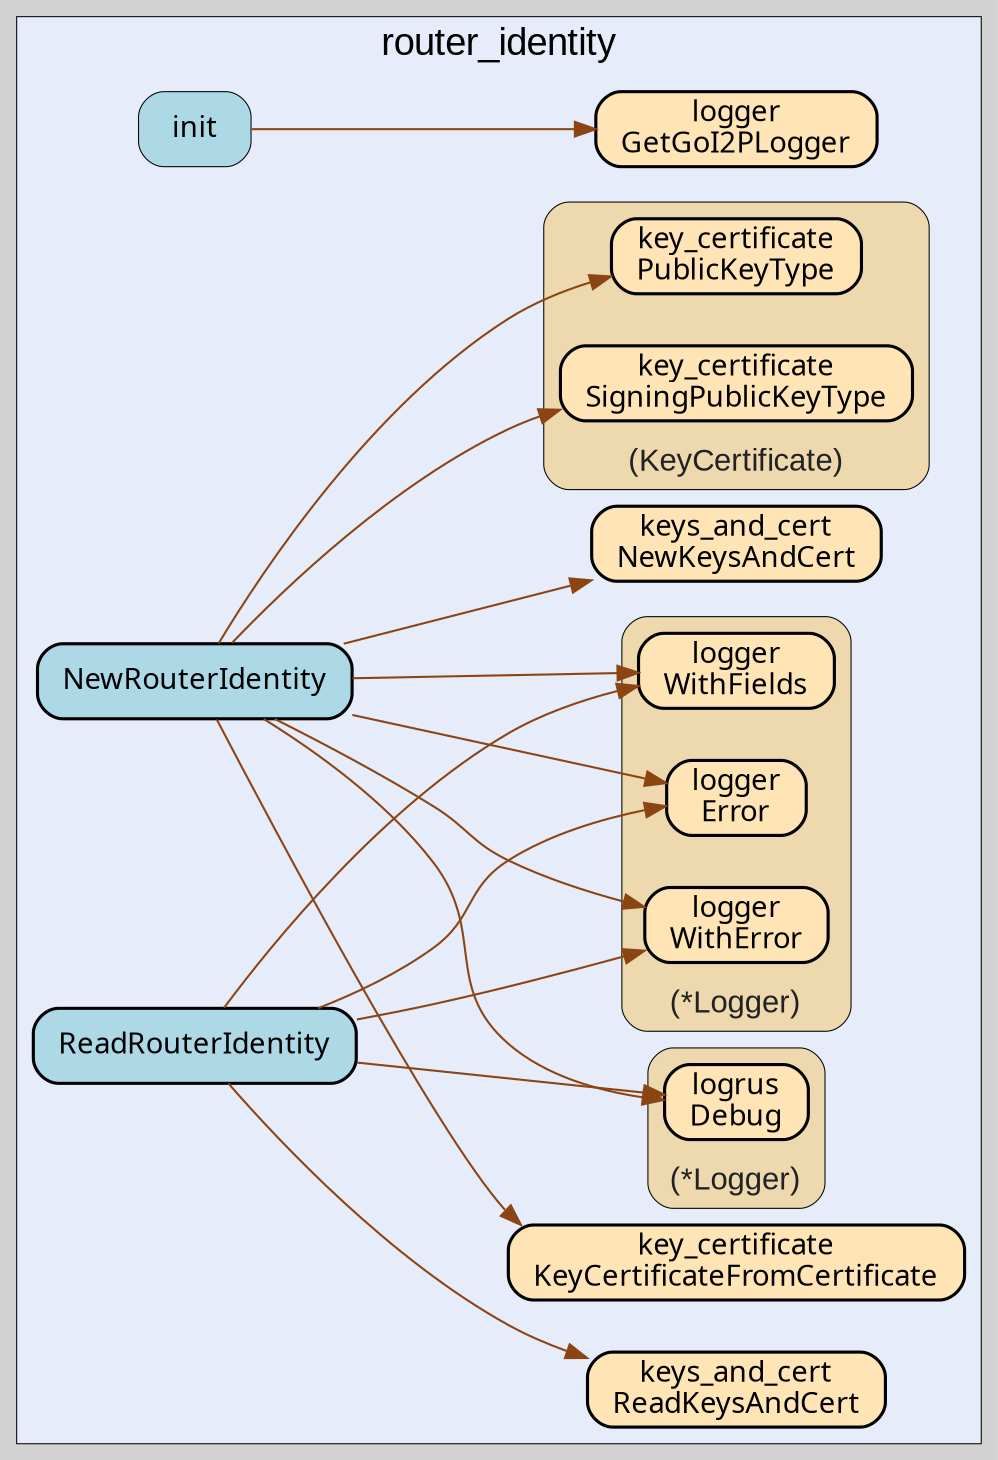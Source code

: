 digraph gocallvis {
    label="";
    labeljust="l";
    fontname="Arial";
    fontsize="14";
    rankdir="LR";
    bgcolor="lightgray";
    style="solid";
    penwidth="0.5";
    pad="0.0";
    nodesep="0.35";

    node [shape="box" style="filled,rounded" fillcolor="honeydew" fontname="Verdana" penwidth="1.0" margin="0.16,0.0"];
    edge [minlen="2"]

    subgraph "cluster_focus" {
        bgcolor="#e6ecfa";
label="router_identity";
labelloc="t";
labeljust="c";
fontsize="18";
        
        "github.com/go-i2p/common/router_identity.init" [ fillcolor="lightblue" label="init" penwidth="0.5" tooltip="github.com/go-i2p/common/router_identity.init | defined in .:0\nat router_identity.go:14: calling [github.com/go-i2p/logger.GetGoI2PLogger]" ]
        "github.com/go-i2p/logger.GetGoI2PLogger" [ label="logger\nGetGoI2PLogger" penwidth="1.5" tooltip="github.com/go-i2p/logger.GetGoI2PLogger | defined in log.go:120" fillcolor="moccasin" ]
        "github.com/go-i2p/common/router_identity.NewRouterIdentity" [ label="NewRouterIdentity" penwidth="1.5" tooltip="github.com/go-i2p/common/router_identity.NewRouterIdentity | defined in router_identity.go:55\nat router_identity.go:62: calling [(*github.com/go-i2p/logger.Logger).WithError]\nat router_identity.go:69: calling [(*github.com/go-i2p/logger.Logger).WithError]\nat router_identity.go:67: calling [github.com/go-i2p/common/keys_and_cert.NewKeysAndCert]\nat router_identity.go:79: calling [(github.com/go-i2p/common/key_certificate.KeyCertificate).PublicKeyType]\nat router_identity.go:80: calling [(github.com/go-i2p/common/key_certificate.KeyCertificate).SigningPublicKeyType]\nat router_identity.go:78: calling [(*github.com/go-i2p/logger.Logger).WithFields]\nat router_identity.go:62: calling [(*github.com/go-i2p/logger.Logger).Error]\nat router_identity.go:69: calling [(*github.com/go-i2p/logger.Logger).Error]\nat router_identity.go:56: calling [(*github.com/sirupsen/logrus.Logger).Debug]\nat router_identity.go:82: calling [(*github.com/sirupsen/logrus.Logger).Debug]\nat router_identity.go:60: calling [github.com/go-i2p/common/key_certificate.KeyCertificateFromCertificate]" fillcolor="lightblue" ]
        "github.com/go-i2p/common/key_certificate.KeyCertificateFromCertificate" [ fillcolor="moccasin" label="key_certificate\nKeyCertificateFromCertificate" penwidth="1.5" tooltip="github.com/go-i2p/common/key_certificate.KeyCertificateFromCertificate | defined in key_certificate.go:399" ]
        "github.com/go-i2p/common/keys_and_cert.NewKeysAndCert" [ fillcolor="moccasin" label="keys_and_cert\nNewKeysAndCert" penwidth="1.5" tooltip="github.com/go-i2p/common/keys_and_cert.NewKeysAndCert | defined in keys_and_cert.go:306" ]
        "github.com/go-i2p/common/router_identity.ReadRouterIdentity" [ fillcolor="lightblue" label="ReadRouterIdentity" penwidth="1.5" tooltip="github.com/go-i2p/common/router_identity.ReadRouterIdentity | defined in router_identity.go:37\nat router_identity.go:38: calling [(*github.com/go-i2p/logger.Logger).WithFields]\nat router_identity.go:49: calling [(*github.com/go-i2p/logger.Logger).WithFields]\nat router_identity.go:40: calling [(*github.com/sirupsen/logrus.Logger).Debug]\nat router_identity.go:51: calling [(*github.com/sirupsen/logrus.Logger).Debug]\nat router_identity.go:41: calling [github.com/go-i2p/common/keys_and_cert.ReadKeysAndCert]\nat router_identity.go:43: calling [(*github.com/go-i2p/logger.Logger).WithError]\nat router_identity.go:43: calling [(*github.com/go-i2p/logger.Logger).Error]" ]
        "github.com/go-i2p/common/keys_and_cert.ReadKeysAndCert" [ label="keys_and_cert\nReadKeysAndCert" penwidth="1.5" tooltip="github.com/go-i2p/common/keys_and_cert.ReadKeysAndCert | defined in keys_and_cert.go:145" fillcolor="moccasin" ]
        
        subgraph "cluster_*github.com/go-i2p/logger.Logger" {
        fontsize="15";
fontcolor="#222222";
labelloc="b";
style="rounded,filled";
fillcolor="wheat2";
label="(*Logger)";
tooltip="type: *github.com/go-i2p/logger.Logger";
penwidth="0.5";
        
        "(*github.com/go-i2p/logger.Logger).WithError" [ fillcolor="moccasin" label="logger\nWithError" penwidth="1.5" tooltip="(*github.com/go-i2p/logger.Logger).WithError | defined in log.go:66" ]
        "(*github.com/go-i2p/logger.Logger).Error" [ fillcolor="moccasin" label="logger\nError" penwidth="1.5" tooltip="(*github.com/go-i2p/logger.Logger).Error | defined in log.go:42" ]
        "(*github.com/go-i2p/logger.Logger).WithFields" [ fillcolor="moccasin" label="logger\nWithFields" penwidth="1.5" tooltip="(*github.com/go-i2p/logger.Logger).WithFields | defined in log.go:60" ]
        
    }

        subgraph "cluster_*github.com/sirupsen/logrus.Logger" {
        tooltip="type: *github.com/sirupsen/logrus.Logger";
penwidth="0.5";
fontsize="15";
fontcolor="#222222";
labelloc="b";
style="rounded,filled";
fillcolor="wheat2";
label="(*Logger)";
        
        "(*github.com/sirupsen/logrus.Logger).Debug" [ fillcolor="moccasin" label="logrus\nDebug" penwidth="1.5" tooltip="(*github.com/sirupsen/logrus.Logger).Debug | defined in logger.go:221" ]
        
    }

        subgraph "cluster_github.com/go-i2p/common/key_certificate.KeyCertificate" {
        labelloc="b";
style="rounded,filled";
fillcolor="wheat2";
label="(KeyCertificate)";
tooltip="type: github.com/go-i2p/common/key_certificate.KeyCertificate";
penwidth="0.5";
fontsize="15";
fontcolor="#222222";
        
        "(github.com/go-i2p/common/key_certificate.KeyCertificate).PublicKeyType" [ fillcolor="moccasin" label="key_certificate\nPublicKeyType" penwidth="1.5" tooltip="(github.com/go-i2p/common/key_certificate.KeyCertificate).PublicKeyType | defined in key_certificate.go:130" ]
        "(github.com/go-i2p/common/key_certificate.KeyCertificate).SigningPublicKeyType" [ label="key_certificate\nSigningPublicKeyType" penwidth="1.5" tooltip="(github.com/go-i2p/common/key_certificate.KeyCertificate).SigningPublicKeyType | defined in key_certificate.go:121" fillcolor="moccasin" ]
        
    }

    }

    "github.com/go-i2p/common/router_identity.NewRouterIdentity" -> "(*github.com/go-i2p/logger.Logger).WithError" [ color="saddlebrown" tooltip="at router_identity.go:62: calling [(*github.com/go-i2p/logger.Logger).WithError]\nat router_identity.go:69: calling [(*github.com/go-i2p/logger.Logger).WithError]" ]
    "github.com/go-i2p/common/router_identity.NewRouterIdentity" -> "github.com/go-i2p/common/keys_and_cert.NewKeysAndCert" [ color="saddlebrown" tooltip="at router_identity.go:67: calling [github.com/go-i2p/common/keys_and_cert.NewKeysAndCert]" ]
    "github.com/go-i2p/common/router_identity.NewRouterIdentity" -> "(github.com/go-i2p/common/key_certificate.KeyCertificate).PublicKeyType" [ color="saddlebrown" tooltip="at router_identity.go:79: calling [(github.com/go-i2p/common/key_certificate.KeyCertificate).PublicKeyType]" ]
    "github.com/go-i2p/common/router_identity.NewRouterIdentity" -> "(github.com/go-i2p/common/key_certificate.KeyCertificate).SigningPublicKeyType" [ color="saddlebrown" tooltip="at router_identity.go:80: calling [(github.com/go-i2p/common/key_certificate.KeyCertificate).SigningPublicKeyType]" ]
    "github.com/go-i2p/common/router_identity.NewRouterIdentity" -> "(*github.com/go-i2p/logger.Logger).WithFields" [ color="saddlebrown" tooltip="at router_identity.go:78: calling [(*github.com/go-i2p/logger.Logger).WithFields]" ]
    "github.com/go-i2p/common/router_identity.ReadRouterIdentity" -> "(*github.com/go-i2p/logger.Logger).WithFields" [ color="saddlebrown" tooltip="at router_identity.go:38: calling [(*github.com/go-i2p/logger.Logger).WithFields]\nat router_identity.go:49: calling [(*github.com/go-i2p/logger.Logger).WithFields]" ]
    "github.com/go-i2p/common/router_identity.init" -> "github.com/go-i2p/logger.GetGoI2PLogger" [ color="saddlebrown" tooltip="at router_identity.go:14: calling [github.com/go-i2p/logger.GetGoI2PLogger]" ]
    "github.com/go-i2p/common/router_identity.NewRouterIdentity" -> "(*github.com/go-i2p/logger.Logger).Error" [ color="saddlebrown" tooltip="at router_identity.go:62: calling [(*github.com/go-i2p/logger.Logger).Error]\nat router_identity.go:69: calling [(*github.com/go-i2p/logger.Logger).Error]" ]
    "github.com/go-i2p/common/router_identity.ReadRouterIdentity" -> "(*github.com/sirupsen/logrus.Logger).Debug" [ color="saddlebrown" tooltip="at router_identity.go:40: calling [(*github.com/sirupsen/logrus.Logger).Debug]\nat router_identity.go:51: calling [(*github.com/sirupsen/logrus.Logger).Debug]" ]
    "github.com/go-i2p/common/router_identity.ReadRouterIdentity" -> "github.com/go-i2p/common/keys_and_cert.ReadKeysAndCert" [ color="saddlebrown" tooltip="at router_identity.go:41: calling [github.com/go-i2p/common/keys_and_cert.ReadKeysAndCert]" ]
    "github.com/go-i2p/common/router_identity.ReadRouterIdentity" -> "(*github.com/go-i2p/logger.Logger).WithError" [ color="saddlebrown" tooltip="at router_identity.go:43: calling [(*github.com/go-i2p/logger.Logger).WithError]" ]
    "github.com/go-i2p/common/router_identity.ReadRouterIdentity" -> "(*github.com/go-i2p/logger.Logger).Error" [ color="saddlebrown" tooltip="at router_identity.go:43: calling [(*github.com/go-i2p/logger.Logger).Error]" ]
    "github.com/go-i2p/common/router_identity.NewRouterIdentity" -> "(*github.com/sirupsen/logrus.Logger).Debug" [ color="saddlebrown" tooltip="at router_identity.go:56: calling [(*github.com/sirupsen/logrus.Logger).Debug]\nat router_identity.go:82: calling [(*github.com/sirupsen/logrus.Logger).Debug]" ]
    "github.com/go-i2p/common/router_identity.NewRouterIdentity" -> "github.com/go-i2p/common/key_certificate.KeyCertificateFromCertificate" [ color="saddlebrown" tooltip="at router_identity.go:60: calling [github.com/go-i2p/common/key_certificate.KeyCertificateFromCertificate]" ]
}
